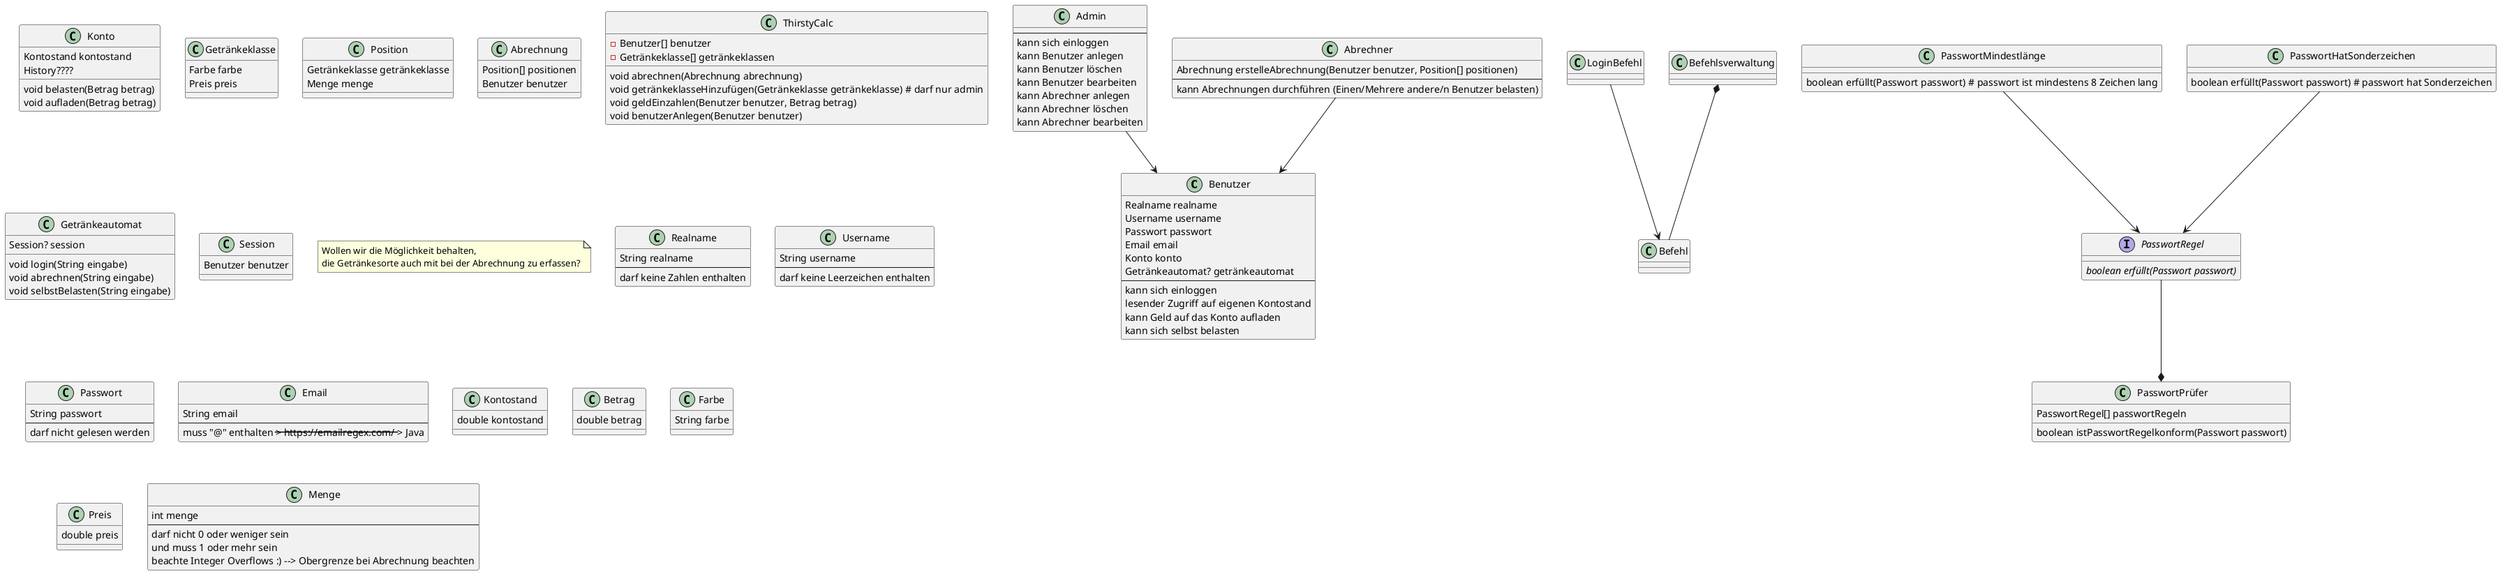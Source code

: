 @startuml
class Benutzer {
  Realname realname
  Username username
  Passwort passwort
  Email email
  Konto konto
  Getränkeautomat? getränkeautomat
---
  kann sich einloggen
  lesender Zugriff auf eigenen Kontostand
  kann Geld auf das Konto aufladen
  kann sich selbst belasten
}

class Konto {
  Kontostand kontostand
  History????
  void belasten(Betrag betrag)
  void aufladen(Betrag betrag)
}

class Admin {
---
  kann sich einloggen
  kann Benutzer anlegen
  kann Benutzer löschen
  kann Benutzer bearbeiten
  kann Abrechner anlegen
  kann Abrechner löschen
  kann Abrechner bearbeiten
}

class Abrechner {
  Abrechnung erstelleAbrechnung(Benutzer benutzer, Position[] positionen)
---
  kann Abrechnungen durchführen (Einen/Mehrere andere/n Benutzer belasten)
}

Admin --> Benutzer
Abrechner --> Benutzer

class Getränkeklasse {
  Farbe farbe
  Preis preis
}

class Position {
  Getränkeklasse getränkeklasse
  Menge menge
}

class Abrechnung {
  Position[] positionen
  Benutzer benutzer
}

class ThirstyCalc {
  -Benutzer[] benutzer
  -Getränkeklasse[] getränkeklassen
  void abrechnen(Abrechnung abrechnung)
  void getränkeklasseHinzufügen(Getränkeklasse getränkeklasse) # darf nur admin
  void geldEinzahlen(Benutzer benutzer, Betrag betrag)
  void benutzerAnlegen(Benutzer benutzer)
}

class Getränkeautomat {
  Session? session
  void login(String eingabe)
  void abrechnen(String eingabe)
  void selbstBelasten(String eingabe)
}

class Session {
  Benutzer benutzer
}

class Befehl
class LoginBefehl
LoginBefehl --> Befehl

class Befehlsverwaltung
Befehlsverwaltung *-- Befehl

note "Wollen wir die Möglichkeit behalten,\ndie Getränkesorte auch mit bei der Abrechnung zu erfassen?" as N1

class Realname {
  String realname
---
darf keine Zahlen enthalten
}

class Username {
  String username
---
  darf keine Leerzeichen enthalten
}

class Passwort {
  String passwort
---
darf nicht gelesen werden
}

class Email {
  String email
---
muss "@" enthalten --> https://emailregex.com/ --> Java
}

class Kontostand {
  double kontostand
}

class Betrag {
  double betrag
}

class Farbe {
  String farbe
}

class Preis {
  double preis
}

class Menge {
  int menge
---
darf nicht 0 oder weniger sein
und muss 1 oder mehr sein
beachte Integer Overflows :) --> Obergrenze bei Abrechnung beachten
}

interface PasswortRegel {
  {abstract} boolean erfüllt(Passwort passwort)
}

class PasswortMindestlänge {
  boolean erfüllt(Passwort passwort) # passwort ist mindestens 8 Zeichen lang
}

class PasswortHatSonderzeichen {
  boolean erfüllt(Passwort passwort) # passwort hat Sonderzeichen
}

PasswortMindestlänge --> PasswortRegel
PasswortHatSonderzeichen --> PasswortRegel

class PasswortPrüfer {
  PasswortRegel[] passwortRegeln
  boolean istPasswortRegelkonform(Passwort passwort)
}

PasswortRegel --* PasswortPrüfer
@enduml